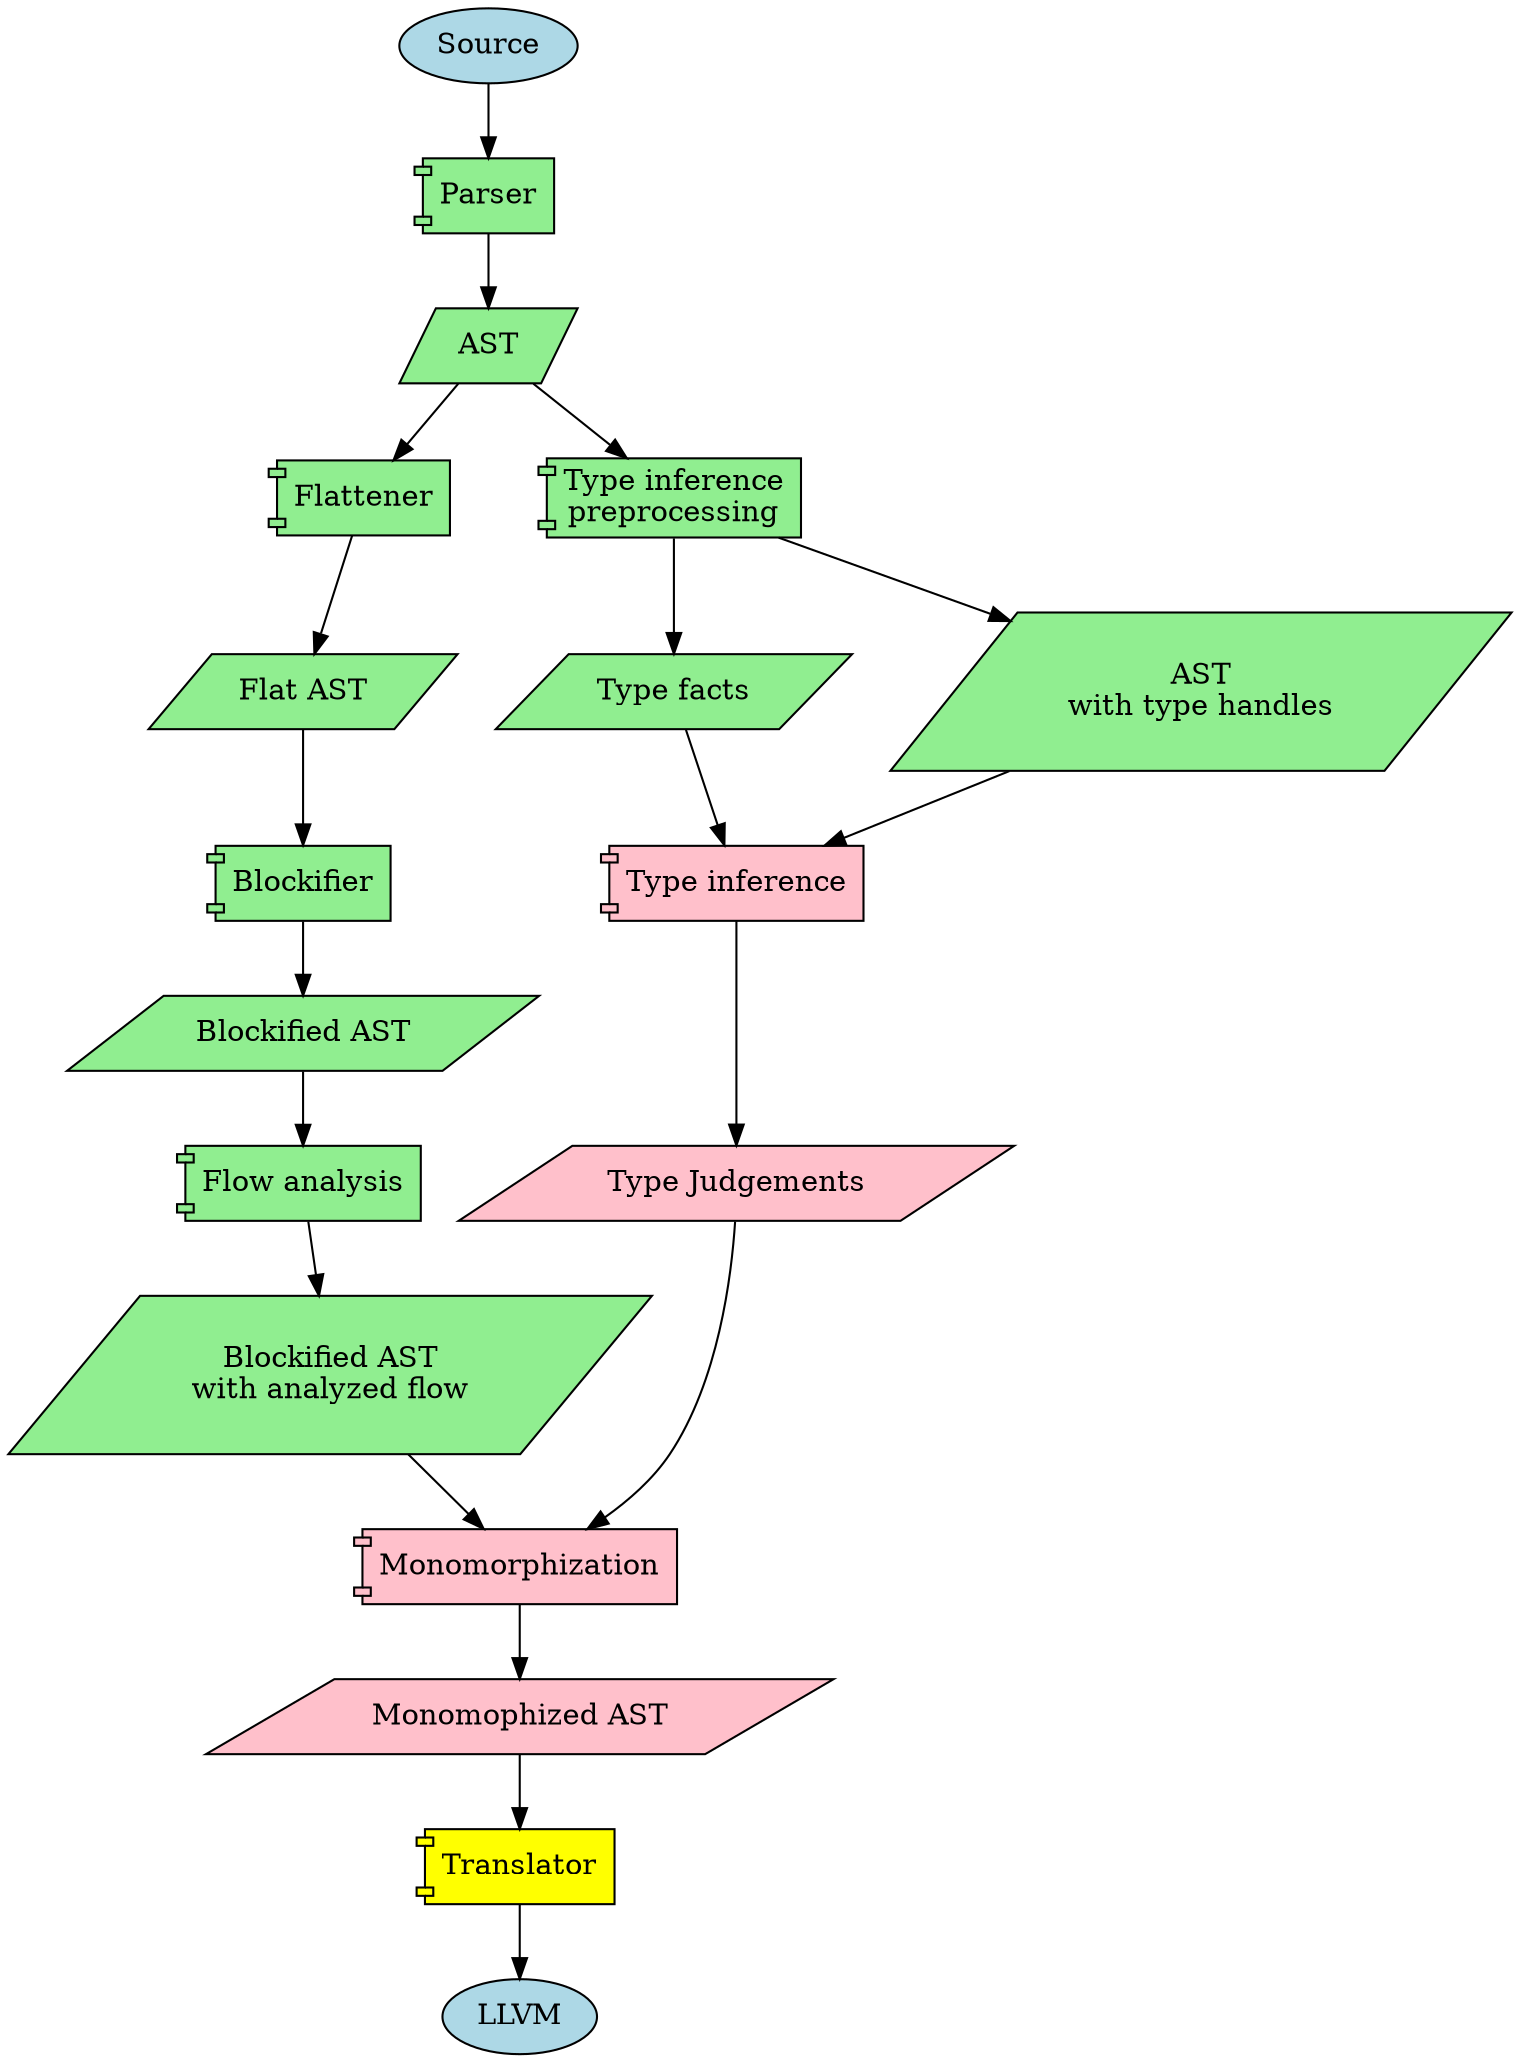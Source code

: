 digraph {
    node [style="filled"]

    subgraph ends {
        node [shape="ellipse"]

        Source [fillcolor="lightblue"]
        LLVM [fillcolor="lightblue"]
    }

    subgraph data {
        node [shape="parallelogram"]

        AST [fillcolor="lightgreen"]
        Facts [label="Type facts", fillcolor="lightgreen"]
        ASTTypeHandles [label="AST\nwith type handles", fillcolor="lightgreen"]
        Judgements [label="Type Judgements", fillcolor="pink"]
        FlatAST [label="Flat AST", fillcolor="lightgreen"]
        BlockifiedAST [label="Blockified AST", fillcolor="lightgreen"]
        BlockifiedASTAnnots [label="Blockified AST\nwith analyzed flow", fillcolor="lightgreen"]
        MonoAST [label="Monomophized AST", fillcolor="pink"]
    }

    subgraph components {
        node [shape="component"]

        Parser [fillcolor="lightgreen"]
        Flattener [fillcolor="lightgreen"]
        InferPre [label="Type inference\npreprocessing", fillcolor="lightgreen"]
        Infer [label="Type inference", fillcolor="pink"]
        Blockifier [fillcolor="lightgreen"]
        FlowAnalysis [label="Flow analysis", fillcolor="lightgreen"]
        Monomorphization [fillcolor="pink"]
        Translator [fillcolor="yellow"]
    }

    subgraph decisions {
        node [shape="diamond"]
    }

    Source -> Parser -> AST
    AST -> Flattener -> FlatAST
    AST -> InferPre -> { Facts ASTTypeHandles } -> Infer -> Judgements -> Monomorphization
    FlatAST -> Blockifier -> BlockifiedAST
    BlockifiedAST -> FlowAnalysis -> BlockifiedASTAnnots
    BlockifiedASTAnnots -> Monomorphization -> MonoAST
    MonoAST -> Translator -> LLVM
}
